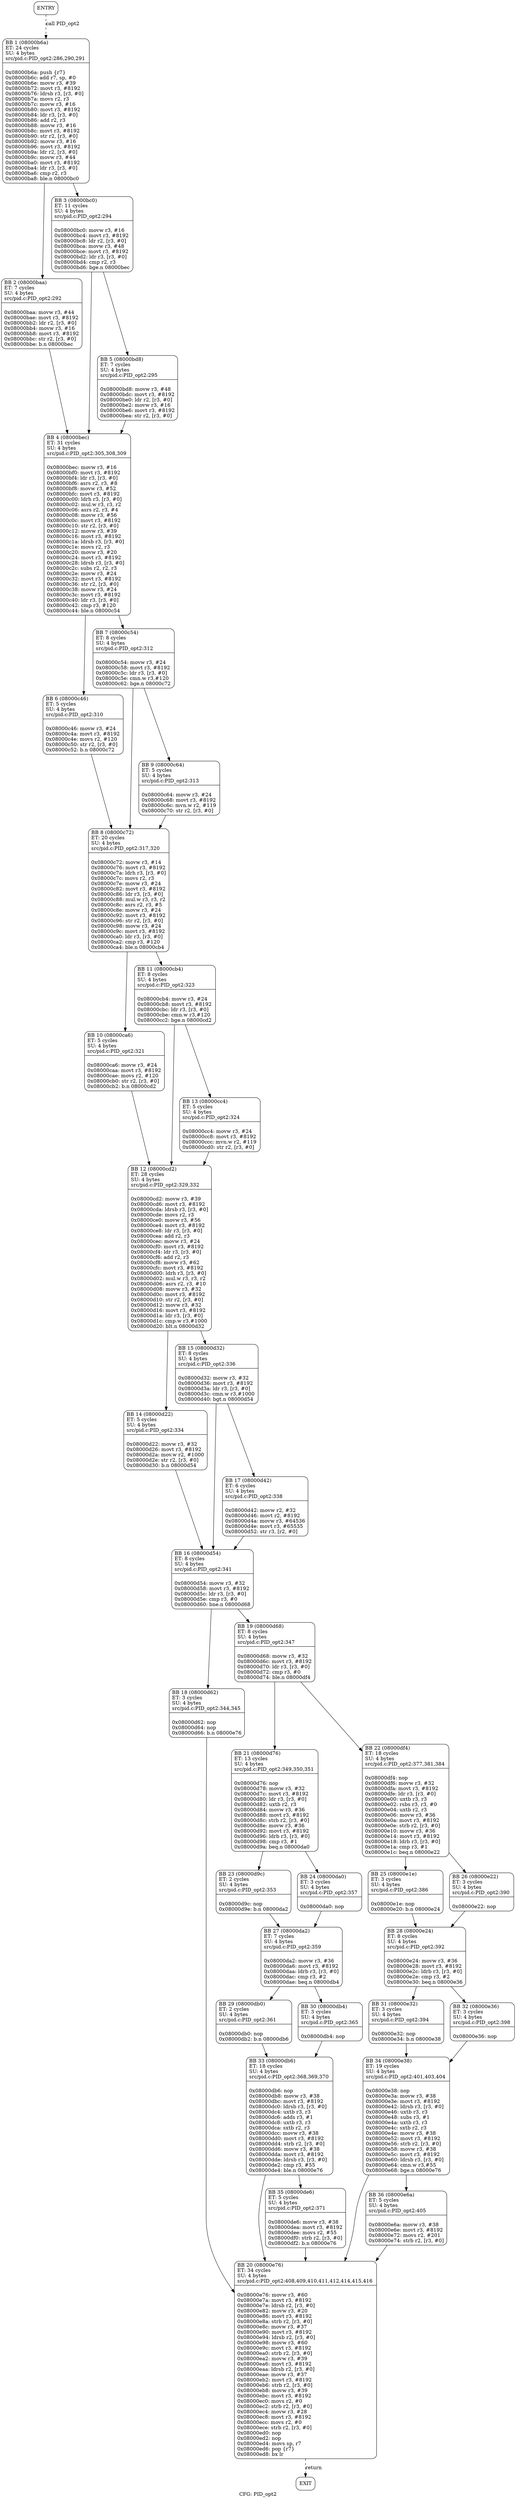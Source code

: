 digraph main {
	graph [bb="0,0,1354,7028",
		bgcolor="#ffffff",
		label="CFG: PID_opt2\l",
		lheight=0.21,
		lp="677,11.5",
		lwidth=1.51
	];
	node [label="\N"];
	Node0	 [bgcolor="#ffffff",
		height=0.51389,
		label="{ ENTRY}",
		pos="156,7009.5",
		shape=Mrecord,
		width=0.94444];
	Node1	 [bgcolor="#ffffff",
		height=5.6667,
		label="{ BB 1 (08000b6a)\lET: 24 cycles \lSU: 4 bytes \lsrc/pid.c:PID_opt2:286,290,291\l|\l0x08000b6a:  push \{r7\}\l0x08000b6c:  add r7, \
sp, #0\l0x08000b6e:  movw r3, #39\l0x08000b72:  movt r3, #8192\l0x08000b76:  ldrsb r3, [r3, #0]\l0x08000b7a:  movs r2, r3\l0x08000b7c:  \
movw r3, #16\l0x08000b80:  movt r3, #8192\l0x08000b84:  ldr r3, [r3, #0]\l0x08000b86:  add r2, r3\l0x08000b88:  movw r3, #16\l0x08000b8c:  \
movt r3, #8192\l0x08000b90:  str r2, [r3, #0]\l0x08000b92:  movw r3, #16\l0x08000b96:  movt r3, #8192\l0x08000b9a:  ldr r2, [r3, #\
0]\l0x08000b9c:  movw r3, #44\l0x08000ba0:  movt r3, #8192\l0x08000ba4:  ldr r3, [r3, #0]\l0x08000ba6:  cmp r2, r3\l0x08000ba8:  \
ble.n 08000bc0\l}",
		pos="156,6720",
		shape=Mrecord,
		width=3.4028];
	Node0 -> Node1	 [label="call PID_opt2\l\l",
		lp="204.5,6957.5",
		pos="e,156,6923.7 156,6991.4 156,6977.9 156,6957.6 156,6934",
		style=dashed];
	Node2	 [bgcolor="#ffffff",
		height=2.75,
		label="{ BB 2 (08000baa)\lET: 7 cycles\lSU: 4 bytes \lsrc/pid.c:PID_opt2:292\l|\l0x08000baa:  movw r3, #44\l0x08000bae:  movt r3, #8192\l0x08000bb2:  \
ldr r2, [r3, #0]\l0x08000bb4:  movw r3, #16\l0x08000bb8:  movt r3, #8192\l0x08000bbc:  str r2, [r3, #0]\l0x08000bbe:  b.n 08000bec\l}",
		pos="114,6149",
		shape=Mrecord,
		width=3.1667];
	Node1 -> Node2	 [pos="e,118.67,6247.6 136.04,6516.4 134.96,6503.8 133.94,6491.2 133,6479 127.34,6405.2 122.55,6322 119.19,6257.7"];
	Node3	 [bgcolor="#ffffff",
		height=2.9583,
		label="{ BB 3 (08000bc0)\lET: 11 cycles \lSU: 4 bytes \lsrc/pid.c:PID_opt2:294\l|\l0x08000bc0:  movw r3, #16\l0x08000bc4:  movt r3, #8192\l0x08000bc8:  \
ldr r2, [r3, #0]\l0x08000bca:  movw r3, #48\l0x08000bce:  movt r3, #8192\l0x08000bd2:  ldr r3, [r3, #0]\l0x08000bd4:  cmp r2, r3\l0x08000bd6:  \
bge.n 08000bec\l}",
		pos="257,6372.5",
		shape=Mrecord,
		width=3.1944];
	Node1 -> Node3	 [pos="e,226.26,6478.7 215.34,6516 218.08,6506.6 220.79,6497.4 223.43,6488.4"];
	Node4	 [bgcolor="#ffffff",
		height=7.125,
		label="{ BB 4 (08000bec)\lET: 31 cycles \lSU: 4 bytes \lsrc/pid.c:PID_opt2:305,308,309\l|\l0x08000bec:  movw r3, #16\l0x08000bf0:  movt \
r3, #8192\l0x08000bf4:  ldr r3, [r3, #0]\l0x08000bf6:  asrs r2, r3, #8\l0x08000bf8:  movw r3, #52\l0x08000bfc:  movt r3, #8192\l0x08000c00:  \
ldrh r3, [r3, #0]\l0x08000c02:  mul.w r3, r3, r2\l0x08000c06:  asrs r2, r3, #4\l0x08000c08:  movw r3, #56\l0x08000c0c:  movt r3, #\
8192\l0x08000c10:  str r2, [r3, #0]\l0x08000c12:  movw r3, #39\l0x08000c16:  movt r3, #8192\l0x08000c1a:  ldrsb r3, [r3, #0]\l0x08000c1e:  \
movs r2, r3\l0x08000c20:  movw r3, #20\l0x08000c24:  movt r3, #8192\l0x08000c28:  ldrsb r3, [r3, #0]\l0x08000c2c:  subs r2, r2, \
r3\l0x08000c2e:  movw r3, #24\l0x08000c32:  movt r3, #8192\l0x08000c36:  str r2, [r3, #0]\l0x08000c38:  movw r3, #24\l0x08000c3c:  \
movt r3, #8192\l0x08000c40:  ldr r3, [r3, #0]\l0x08000c42:  cmp r3, #120\l0x08000c44:  ble.n 08000c54\l}",
		pos="243,5555.5",
		shape=Mrecord,
		width=3.4028];
	Node2 -> Node4	 [pos="e,187.36,5811.6 135.3,6050.3 148.97,5987.7 167.43,5903 185.2,5821.5"];
	Node3 -> Node4	 [pos="e,247.38,5811.7 255.19,6266.2 253.27,6154.4 250.16,5973.4 247.56,5822.1"];
	Node5	 [bgcolor="#ffffff",
		height=2.5417,
		label="{ BB 5 (08000bd8)\lET: 7 cycles \lSU: 4 bytes \lsrc/pid.c:PID_opt2:295\l|\l0x08000bd8:  movw r3, #48\l0x08000bdc:  movt r3, #8192\l0x08000be0:  \
ldr r2, [r3, #0]\l0x08000be2:  movw r3, #16\l0x08000be6:  movt r3, #8192\l0x08000bea:  str r2, [r3, #0]\l}",
		pos="385,5940.5",
		shape=Mrecord,
		width=3.1528];
	Node3 -> Node5	 [pos="e,358.12,6031.8 288.31,6266.3 308.7,6197.8 335.14,6109 355.21,6041.6"];
	Node6	 [bgcolor="#ffffff",
		height=2.3333,
		label="{ BB 6 (08000c46)\lET: 5 cycles\lSU: 4 bytes \lsrc/pid.c:PID_opt2:310\l|\l0x08000c46:  movw r3, #24\l0x08000c4a:  movt r3, #8192\l0x08000c4e:  \
movs r2, #120\l0x08000c50:  str r2, [r3, #0]\l0x08000c52:  b.n 08000c72\l}",
		pos="231,4992",
		shape=Mrecord,
		width=3.1528];
	Node4 -> Node6	 [pos="e,232.77,5075.6 237.54,5299.2 235.92,5223.1 234.24,5144.5 232.99,5086"];
	Node7	 [bgcolor="#ffffff",
		height=2.3333,
		label="{ BB 7 (08000c54)\lET: 8 cycles \lSU: 4 bytes \lsrc/pid.c:PID_opt2:312\l|\l0x08000c54:  movw r3, #24\l0x08000c58:  movt r3, #8192\l0x08000c5c:  \
ldr r3, [r3, #0]\l0x08000c5e:  cmn.w r3,#120\l0x08000c62:  bge.n 08000c72\l}",
		pos="374,5178",
		shape=Mrecord,
		width=3.1944];
	Node4 -> Node7	 [pos="e,345.14,5261.7 332.01,5299.4 335.38,5289.7 338.66,5280.3 341.8,5271.3"];
	Node5 -> Node4	 [pos="e,337.67,5811.8 351.53,5849.2 348.24,5840.3 344.8,5831.1 341.25,5821.5"];
	Node8	 [bgcolor="#ffffff",
		height=4.8333,
		label="{ BB 8 (08000c72)\lET: 20 cycles \lSU: 4 bytes \lsrc/pid.c:PID_opt2:317,320\l|\l0x08000c72:  movw r3, #14\l0x08000c76:  movt r3, #\
8192\l0x08000c7a:  ldrh r3, [r3, #0]\l0x08000c7c:  movs r2, r3\l0x08000c7e:  movw r3, #24\l0x08000c82:  movt r3, #8192\l0x08000c86:  \
ldr r3, [r3, #0]\l0x08000c88:  mul.w r3, r3, r2\l0x08000c8c:  asrs r2, r3, #5\l0x08000c8e:  movw r3, #24\l0x08000c92:  movt r3, #\
8192\l0x08000c96:  str r2, [r3, #0]\l0x08000c98:  movw r3, #24\l0x08000c9c:  movt r3, #8192\l0x08000ca0:  ldr r3, [r3, #0]\l0x08000ca2:  \
cmp r3, #120\l0x08000ca4:  ble.n 08000cb4\l}",
		pos="360,4526",
		shape=Mrecord,
		width=3.1667];
	Node6 -> Node8	 [pos="e,311.97,4699.7 253.99,4908.3 269.35,4853.1 290.16,4778.2 309.29,4709.4"];
	Node7 -> Node8	 [pos="e,363.72,4699.6 372.22,5094.3 370.15,4998.1 366.66,4836 363.94,4709.7"];
	Node9	 [bgcolor="#ffffff",
		height=2.125,
		label="{ BB 9 (08000c64)\lET: 5 cycles \lSU: 4 bytes \lsrc/pid.c:PID_opt2:313\l|\l0x08000c64:  movw r3, #24\l0x08000c68:  movt r3, #8192\l0x08000c6c:  \
mvn.w r2, #119\l0x08000c70:  str r2, [r3, #0]\l}",
		pos="503,4813.5",
		shape=Mrecord,
		width=3.1806];
	Node7 -> Node9	 [pos="e,476.22,4889.8 403.43,5094.3 424.18,5036 451.88,4958.2 472.79,4899.4"];
	Node10	 [bgcolor="#ffffff",
		height=2.3333,
		label="{ BB 10 (08000ca6)\lET: 5 cycles\lSU: 4 bytes \lsrc/pid.c:PID_opt2:321\l|\l0x08000ca6:  movw r3, #24\l0x08000caa:  movt r3, #8192\l0x08000cae:  \
movs r2, #120\l0x08000cb0:  str r2, [r3, #0]\l0x08000cb2:  b.n 08000cd2\l}",
		pos="348,4045",
		shape=Mrecord,
		width=3.1389];
	Node8 -> Node10	 [pos="e,350.07,4128.5 355.68,4352.4 353.87,4280.3 351.84,4199.4 350.33,4138.8"];
	Node11	 [bgcolor="#ffffff",
		height=2.3333,
		label="{ BB 11 (08000cb4)\lET: 8 cycles \lSU: 4 bytes \lsrc/pid.c:PID_opt2:323\l|\l0x08000cb4:  movw r3, #24\l0x08000cb8:  movt r3, #8192\l0x08000cbc:  \
ldr r3, [r3, #0]\l0x08000cbe:  cmn.w r3,#120\l0x08000cc2:  bge.n 08000cd2\l}",
		pos="491,4231",
		shape=Mrecord,
		width=3.1806];
	Node8 -> Node11	 [pos="e,454.07,4314.6 437.15,4352.4 441.52,4342.7 445.83,4333 449.98,4323.8"];
	Node9 -> Node8	 [pos="e,446.42,4699.5 465.43,4737.5 460.84,4728.3 456,4718.7 451.03,4708.7"];
	Node12	 [bgcolor="#ffffff",
		height=6.5,
		label="{ BB 12 (08000cd2)\lET: 28 cycles \lSU: 4 bytes \lsrc/pid.c:PID_opt2:329,332\l|\l0x08000cd2:  movw r3, #39\l0x08000cd6:  movt r3, #\
8192\l0x08000cda:  ldrsb r3, [r3, #0]\l0x08000cde:  movs r2, r3\l0x08000ce0:  movw r3, #56\l0x08000ce4:  movt r3, #8192\l0x08000ce8:  \
ldr r3, [r3, #0]\l0x08000cea:  add r2, r3\l0x08000cec:  movw r3, #24\l0x08000cf0:  movt r3, #8192\l0x08000cf4:  ldr r3, [r3, #0]\l0x08000cf6:  \
add r2, r3\l0x08000cf8:  movw r3, #62\l0x08000cfc:  movt r3, #8192\l0x08000d00:  ldrh r3, [r3, #0]\l0x08000d02:  mul.w r3, r3, r2\l0x08000d06:  \
asrs r2, r3, #10\l0x08000d08:  movw r3, #32\l0x08000d0c:  movt r3, #8192\l0x08000d10:  str r2, [r3, #0]\l0x08000d12:  movw r3, #\
32\l0x08000d16:  movt r3, #8192\l0x08000d1a:  ldr r3, [r3, #0]\l0x08000d1c:  cmp.w r3,#1000\l0x08000d20:  blt.n 08000d32\l}",
		pos="476,3519",
		shape=Mrecord,
		width=3.2778];
	Node10 -> Node12	 [pos="e,419.14,3752.8 368.21,3961.3 381.37,3907.4 399.26,3834.2 416.69,3762.8"];
	Node11 -> Node12	 [pos="e,480.92,3752.8 489.25,4147.2 487.27,4053.5 483.96,3896.6 481.14,3763.2"];
	Node13	 [bgcolor="#ffffff",
		height=2.125,
		label="{ BB 13 (08000cc4)\lET: 5 cycles \lSU: 4 bytes \lsrc/pid.c:PID_opt2:324\l|\l0x08000cc4:  movw r3, #24\l0x08000cc8:  movt r3, #8192\l0x08000ccc:  \
mvn.w r2, #119\l0x08000cd0:  str r2, [r3, #0]\l}",
		pos="618,3866.5",
		shape=Mrecord,
		width=3.1667];
	Node11 -> Node13	 [pos="e,591.63,3942.8 519.98,4147.3 540.4,4089 567.67,4011.2 588.26,3952.4"];
	Node14	 [bgcolor="#ffffff",
		height=2.3333,
		label="{ BB 14 (08000d22)\lET: 5 cycles\lSU: 4 bytes \lsrc/pid.c:PID_opt2:334\l|\l0x08000d22:  movw r3, #32\l0x08000d26:  movt r3, #8192\l0x08000d2a:  \
mov.w r2, #1000\l0x08000d2e:  str r2, [r3, #0]\l0x08000d30:  b.n 08000d54\l}",
		pos="464,2978",
		shape=Mrecord,
		width=3.2778];
	Node12 -> Node14	 [pos="e,465.84,3061.8 470.82,3285.1 469.14,3209.9 467.38,3130.8 466.07,3071.8"];
	Node15	 [bgcolor="#ffffff",
		height=2.3333,
		label="{ BB 15 (08000d32)\lET: 8 cycles \lSU: 4 bytes \lsrc/pid.c:PID_opt2:336\l|\l0x08000d32:  movw r3, #32\l0x08000d36:  movt r3, #8192\l0x08000d3a:  \
ldr r3, [r3, #0]\l0x08000d3c:  cmn.w r3,#1000\l0x08000d40:  bgt.n 08000d54\l}",
		pos="609,3164",
		shape=Mrecord,
		width=3.25];
	Node12 -> Node15	 [pos="e,577.83,3247.7 563.6,3285.5 567.28,3275.7 570.87,3266.2 574.31,3257.1"];
	Node13 -> Node12	 [pos="e,571.62,3752.7 587.01,3790.1 583.36,3781.2 579.51,3771.8 575.5,3762.1"];
	Node16	 [bgcolor="#ffffff",
		height=2.3333,
		label="{ BB 16 (08000d54)\lET: 8 cycles \lSU: 4 bytes \lsrc/pid.c:PID_opt2:341\l|\l0x08000d54:  movw r3, #32\l0x08000d58:  movt r3, #8192\l0x08000d5c:  \
ldr r3, [r3, #0]\l0x08000d5e:  cmp r3, #0\l0x08000d60:  bne.n 08000d68\l}",
		pos="597,2587",
		shape=Mrecord,
		width=3.2083];
	Node14 -> Node16	 [pos="e,568.79,2670.5 492.37,2894 513.81,2831.3 543.24,2745.2 565.43,2680.3"];
	Node15 -> Node16	 [pos="e,598.72,2670.6 607.27,3080.3 605.06,2974.4 601.24,2791.3 598.94,2680.7"];
	Node17	 [bgcolor="#ffffff",
		height=2.3333,
		label="{ BB 17 (08000d42)\lET: 6 cycles \lSU: 4 bytes \lsrc/pid.c:PID_opt2:338\l|\l0x08000d42:  movw r2, #32\l0x08000d46:  movt r2, #8192\l0x08000d4a:  \
movw r3, #64536\l0x08000d4e:  movt r3, #65535\l0x08000d52:  str r3, [r2, #0]\l}",
		pos="746,2792",
		shape=Mrecord,
		width=3.3611];
	Node15 -> Node17	 [pos="e,715.4,2875.6 639.57,3080.4 661.02,3022.5 689.71,2945 711.9,2885.1"];
	Node18	 [bgcolor="#ffffff",
		height=1.9167,
		label="{ BB 18 (08000d62)\lET: 3 cycles\lSU: 4 bytes \lsrc/pid.c:PID_opt2:344,345\l|\l0x08000d62:  nop\l0x08000d64:  nop\l0x08000d66:  \
b.n 08000e76\l}",
		pos="516,2211",
		shape=Mrecord,
		width=2.9583];
	Node16 -> Node18	 [pos="e,530.65,2279.7 579.12,2503.5 565.3,2439.7 546.31,2351.9 532.78,2289.5"];
	Node19	 [bgcolor="#ffffff",
		height=2.3333,
		label="{ BB 19 (08000d68)\lET: 8 cycles \lSU: 4 bytes \lsrc/pid.c:PID_opt2:347\l|\l0x08000d68:  movw r3, #32\l0x08000d6c:  movt r3, #8192\l0x08000d70:  \
ldr r3, [r3, #0]\l0x08000d72:  cmp r3, #0\l0x08000d74:  ble.n 08000df4\l}",
		pos="766,2382",
		shape=Mrecord,
		width=3.1528];
	Node16 -> Node19	 [pos="e,697.05,2465.8 665.74,2503.4 673.89,2493.6 682.24,2483.6 690.47,2473.7"];
	Node17 -> Node16	 [pos="e,657.79,2670.8 685.4,2708.4 678.28,2698.7 671,2688.8 663.8,2679"];
	Node20	 [bgcolor="#ffffff",
		height=7.75,
		label="{ BB 20 (08000e76)\lET: 34 cycles \lSU: 4 bytes \lsrc/pid.c:PID_opt2:408,409,410,411,412,414,415,416\l|\l0x08000e76:  movw r3, #\
60\l0x08000e7a:  movt r3, #8192\l0x08000e7e:  ldrsb r2, [r3, #0]\l0x08000e82:  movw r3, #20\l0x08000e86:  movt r3, #8192\l0x08000e8a:  \
strb r2, [r3, #0]\l0x08000e8c:  movw r3, #37\l0x08000e90:  movt r3, #8192\l0x08000e94:  ldrsb r2, [r3, #0]\l0x08000e98:  movw r3, #\
60\l0x08000e9c:  movt r3, #8192\l0x08000ea0:  strb r2, [r3, #0]\l0x08000ea2:  movw r3, #39\l0x08000ea6:  movt r3, #8192\l0x08000eaa:  \
ldrsb r2, [r3, #0]\l0x08000eae:  movw r3, #37\l0x08000eb2:  movt r3, #8192\l0x08000eb6:  strb r2, [r3, #0]\l0x08000eb8:  movw r3, #\
39\l0x08000ebc:  movt r3, #8192\l0x08000ec0:  movs r2, #0\l0x08000ec2:  strb r2, [r3, #0]\l0x08000ec4:  movw r3, #28\l0x08000ec8:  \
movt r3, #8192\l0x08000ecc:  movs r2, #0\l0x08000ece:  strb r2, [r3, #0]\l0x08000ed0:  nop\l0x08000ed2:  nop\l0x08000ed4:  movs \
sp, r7\l0x08000ed6:  pop \{r7\}\l0x08000ed8:  bx lr\l}",
		pos="763,390",
		shape=Mrecord,
		width=5.5833];
	Node18 -> Node20	 [pos="e,561.96,579.73 507.16,2142.2 497.08,2058.9 482,1913.3 482,1788 482,1788 482,1788 482,789 482,716.19 513.77,647.35 555.94,588.04"];
	Node21	 [bgcolor="#ffffff",
		height=4,
		label="{ BB 21 (08000d76)\lET: 13 cycles\lSU: 4 bytes \lsrc/pid.c:PID_opt2:349,350,351\l|\l0x08000d76:  nop\l0x08000d78:  movw r3, #32\l0x08000d7c:  \
movt r3, #8192\l0x08000d80:  ldr r3, [r3, #0]\l0x08000d82:  uxtb r2, r3\l0x08000d84:  movw r3, #36\l0x08000d88:  movt r3, #8192\l0x08000d8c:  \
strb r2, [r3, #0]\l0x08000d8e:  movw r3, #36\l0x08000d92:  movt r3, #8192\l0x08000d96:  ldrb r3, [r3, #0]\l0x08000d98:  cmp r3, #\
1\l0x08000d9a:  beq.n 08000da0\l}",
		pos="766,1965",
		shape=Mrecord,
		width=3.4028];
	Node19 -> Node21	 [pos="e,766,2108.5 766,2298 766,2246.7 766,2179.3 766,2118.6"];
	Node22	 [bgcolor="#ffffff",
		height=4.4167,
		label="{ BB 22 (08000df4)\lET: 18 cycles \lSU: 4 bytes \lsrc/pid.c:PID_opt2:377,381,384\l|\l0x08000df4:  nop\l0x08000df6:  movw r3, #32\l0x08000dfa:  \
movt r3, #8192\l0x08000dfe:  ldr r3, [r3, #0]\l0x08000e00:  uxtb r3, r3\l0x08000e02:  rsbs r3, r3, #0\l0x08000e04:  uxtb r2, r3\l0x08000e06:  \
movw r3, #36\l0x08000e0a:  movt r3, #8192\l0x08000e0e:  strb r2, [r3, #0]\l0x08000e10:  movw r3, #36\l0x08000e14:  movt r3, #8192\l0x08000e18:  \
ldrb r3, [r3, #0]\l0x08000e1a:  cmp r3, #1\l0x08000e1c:  beq.n 08000e22\l}",
		pos="1046,1965",
		shape=Mrecord,
		width=3.4028];
	Node19 -> Node22	 [pos="e,939.68,2123.6 821.99,2298 854.08,2250.4 895.53,2189 934.02,2132"];
	Node37	 [bgcolor="#ffffff",
		height=0.51389,
		label="{ EXIT}",
		pos="763,41.5",
		shape=Mrecord,
		width=0.75];
	Node20 -> Node37	 [label="return\l",
		lp="786,85.5",
		pos="e,763,59.528 763,111.37 763,95.234 763,81.022 763,69.764",
		style=dashed];
	Node23	 [bgcolor="#ffffff",
		height=1.7083,
		label="{ BB 23 (08000d9c)\lET: 2 cycles\lSU: 4 bytes \lsrc/pid.c:PID_opt2:353\l|\l0x08000d9c:  nop\l0x08000d9e:  b.n 08000da2\l}",
		pos="616,1707.5",
		shape=Mrecord,
		width=2.9444];
	Node21 -> Node23	 [pos="e,651.29,1768.6 682.23,1821.3 673.31,1806.1 664.56,1791.2 656.49,1777.5"];
	Node24	 [bgcolor="#ffffff",
		height=1.5,
		label="{ BB 24 (08000da0)\lET: 3 cycles\lSU: 4 bytes \lsrc/pid.c:PID_opt2:357\l|\l0x08000da0:  nop\l}",
		pos="831,1707.5",
		shape=Mrecord,
		width=2.5278];
	Node21 -> Node24	 [pos="e,817.64,1761 802.3,1821.3 806.79,1803.7 811.17,1786.4 815.11,1770.9"];
	Node25	 [bgcolor="#ffffff",
		height=1.7083,
		label="{ BB 25 (08000e1e)\lET: 3 cycles \lSU: 4 bytes \lsrc/pid.c:PID_opt2:386\l|\l0x08000e1e:  nop\l0x08000e20:  b.n 08000e24\l}",
		pos="1046,1707.5",
		shape=Mrecord,
		width=2.9444];
	Node22 -> Node25	 [pos="e,1046,1768.5 1046,1806.2 1046,1796.7 1046,1787.4 1046,1778.6"];
	Node26	 [bgcolor="#ffffff",
		height=1.5,
		label="{ BB 26 (08000e22)\lET: 3 cycles\lSU: 4 bytes \lsrc/pid.c:PID_opt2:390\l|\l0x08000e22:  nop\l}",
		pos="1261,1707.5",
		shape=Mrecord,
		width=2.5278];
	Node22 -> Node26	 [pos="e,1216.7,1761.1 1168.6,1818.3 1183.2,1801 1197.4,1784.1 1210.2,1768.9"];
	Node27	 [bgcolor="#ffffff",
		height=2.3333,
		label="{ BB 27 (08000da2)\lET: 7 cycles\lSU: 4 bytes \lsrc/pid.c:PID_opt2:359\l|\l0x08000da2:  movw r3, #36\l0x08000da6:  movt r3, #8192\l0x08000daa:  \
ldrb r3, [r3, #0]\l0x08000dac:  cmp r3, #2\l0x08000dae:  beq.n 08000db4\l}",
		pos="698,1525",
		shape=Mrecord,
		width=3.1944];
	Node23 -> Node27	 [pos="e,660.45,1608.7 643.3,1646.4 647.47,1637.2 651.85,1627.6 656.24,1617.9"];
	Node24 -> Node27	 [pos="e,758.9,1608.6 792.17,1653.8 783.62,1642.2 774.32,1629.6 765.01,1616.9"];
	Node28	 [bgcolor="#ffffff",
		height=2.3333,
		label="{ BB 28 (08000e24)\lET: 8 cycles \lSU: 4 bytes \lsrc/pid.c:PID_opt2:392\l|\l0x08000e24:  movw r3, #36\l0x08000e28:  movt r3, #8192\l0x08000e2c:  \
ldrb r3, [r3, #0]\l0x08000e2e:  cmp r3, #2\l0x08000e30:  beq.n 08000e36\l}",
		pos="1128,1525",
		shape=Mrecord,
		width=3.1944];
	Node25 -> Node28	 [pos="e,1090.4,1608.7 1073.3,1646.4 1077.5,1637.2 1081.9,1627.6 1086.2,1617.9"];
	Node26 -> Node28	 [pos="e,1188.9,1608.6 1222.2,1653.8 1213.6,1642.2 1204.3,1629.6 1195,1616.9"];
	Node29	 [bgcolor="#ffffff",
		height=1.7083,
		label="{ BB 29 (08000db0)\lET: 2 cycles\lSU: 4 bytes \lsrc/pid.c:PID_opt2:361\l|\l0x08000db0:  nop\l0x08000db2:  b.n 08000db6\l}",
		pos="617,1342.5",
		shape=Mrecord,
		width=2.9722];
	Node27 -> Node29	 [pos="e,644,1403.7 660.94,1441.4 656.66,1431.9 652.33,1422.2 648.13,1412.9"];
	Node30	 [bgcolor="#ffffff",
		height=1.5,
		label="{ BB 30 (08000db4)\lET: 3 cycles\lSU: 4 bytes \lsrc/pid.c:PID_opt2:365\l|\l0x08000db4:  nop\l}",
		pos="833,1342.5",
		shape=Mrecord,
		width=2.5278];
	Node27 -> Node30	 [pos="e,793.66,1396.1 759.77,1441.4 769.14,1428.9 778.65,1416.2 787.58,1404.2"];
	Node31	 [bgcolor="#ffffff",
		height=1.7083,
		label="{ BB 31 (08000e32)\lET: 3 cycles \lSU: 4 bytes \lsrc/pid.c:PID_opt2:394\l|\l0x08000e32:  nop\l0x08000e34:  b.n 08000e38\l}",
		pos="1048,1342.5",
		shape=Mrecord,
		width=2.9444];
	Node28 -> Node31	 [pos="e,1074.7,1403.7 1091.4,1441.4 1087.2,1431.9 1082.9,1422.2 1078.8,1412.9"];
	Node32	 [bgcolor="#ffffff",
		height=1.5,
		label="{ BB 32 (08000e36)\lET: 3 cycles\lSU: 4 bytes \lsrc/pid.c:PID_opt2:398\l|\l0x08000e36:  nop\l}",
		pos="1263,1342.5",
		shape=Mrecord,
		width=2.5278];
	Node28 -> Node32	 [pos="e,1223.7,1396.1 1189.8,1441.4 1199.1,1428.9 1208.6,1416.2 1217.6,1404.2"];
	Node33	 [bgcolor="#ffffff",
		height=4.625,
		label="{ BB 33 (08000db6)\lET: 18 cycles\lSU: 4 bytes \lsrc/pid.c:PID_opt2:368,369,370\l|\l0x08000db6:  nop\l0x08000db8:  movw r3, #38\l0x08000dbc:  \
movt r3, #8192\l0x08000dc0:  ldrsb r3, [r3, #0]\l0x08000dc4:  uxtb r3, r3\l0x08000dc6:  adds r3, #1\l0x08000dc8:  uxtb r3, r3\l0x08000dca:  \
sxtb r2, r3\l0x08000dcc:  movw r3, #38\l0x08000dd0:  movt r3, #8192\l0x08000dd4:  strb r2, [r3, #0]\l0x08000dd6:  movw r3, #38\l0x08000dda:  \
movt r3, #8192\l0x08000dde:  ldrsb r3, [r3, #0]\l0x08000de2:  cmp r3, #55\l0x08000de4:  ble.n 08000e76\l}",
		pos="683,1077.5",
		shape=Mrecord,
		width=3.4028];
	Node29 -> Node33	 [pos="e,641.58,1243.6 632.06,1281.5 634.27,1272.7 636.64,1263.3 639.09,1253.5"];
	Node30 -> Node33	 [pos="e,777.2,1243.7 803.01,1288.9 796.68,1277.8 789.69,1265.6 782.34,1252.7"];
	Node34	 [bgcolor="#ffffff",
		height=4.625,
		label="{ BB 34 (08000e38)\lET: 19 cycles \lSU: 4 bytes \lsrc/pid.c:PID_opt2:401,403,404\l|\l0x08000e38:  nop\l0x08000e3a:  movw r3, #38\l0x08000e3e:  \
movt r3, #8192\l0x08000e42:  ldrsb r3, [r3, #0]\l0x08000e46:  uxtb r3, r3\l0x08000e48:  subs r3, #1\l0x08000e4a:  uxtb r3, r3\l0x08000e4c:  \
sxtb r2, r3\l0x08000e4e:  movw r3, #38\l0x08000e52:  movt r3, #8192\l0x08000e56:  strb r2, [r3, #0]\l0x08000e58:  movw r3, #38\l0x08000e5c:  \
movt r3, #8192\l0x08000e60:  ldrsb r3, [r3, #0]\l0x08000e64:  cmn.w r3,#55\l0x08000e68:  bge.n 08000e76\l}",
		pos="1048,1077.5",
		shape=Mrecord,
		width=3.4028];
	Node31 -> Node34	 [pos="e,1048,1243.6 1048,1281.5 1048,1272.8 1048,1263.4 1048,1253.8"];
	Node32 -> Node34	 [pos="e,1170.7,1228.6 1220,1288.9 1207.2,1273.2 1192.4,1255.2 1177.1,1236.4"];
	Node33 -> Node20	 [pos="e,649.27,668.51 645.88,911.44 643.93,898.82 642.26,886.23 641,874 633.38,799.72 627.28,779.4 641,706 642.7,696.9 644.66,687.72 646.83,\
678.51"];
	Node35	 [bgcolor="#ffffff",
		height=2.3333,
		label="{ BB 35 (08000de6)\lET: 5 cycles\lSU: 4 bytes \lsrc/pid.c:PID_opt2:371\l|\l0x08000de6:  movw r3, #38\l0x08000dea:  movt r3, #8192\l0x08000dee:  \
movs r2, #55\l0x08000df0:  strb r2, [r3, #0]\l0x08000df2:  b.n 08000e76\l}",
		pos="763,790",
		shape=Mrecord,
		width=3.1528];
	Node33 -> Node35	 [pos="e,739.85,873.61 729.3,911.25 731.97,901.74 734.6,892.37 737.13,883.31"];
	Node34 -> Node20	 [pos="e,874,668.92 941.98,911.27 935.79,898.88 930.05,886.38 925,874 896.07,803.02 908.67,779.22 886,706 883.2,696.95 880.26,687.78 877.21,\
678.56"];
	Node36	 [bgcolor="#ffffff",
		height=2.125,
		label="{ BB 36 (08000e6a)\lET: 5 cycles \lSU: 4 bytes \lsrc/pid.c:PID_opt2:405\l|\l0x08000e6a:  movw r3, #38\l0x08000e6e:  movt r3, #8192\l0x08000e72:  \
movs r2, #201\l0x08000e74:  strb r2, [r3, #0]\l}",
		pos="1048,790",
		shape=Mrecord,
		width=3.1806];
	Node34 -> Node36	 [pos="e,1048,866.16 1048,911.25 1048,899.26 1048,887.49 1048,876.28"];
	Node35 -> Node20	 [pos="e,763,668.66 763,706.05 763,697.34 763,688.18 763,678.68"];
	Node36 -> Node20	 [pos="e,961.81,668.63 994.06,713.67 985.84,702.19 976.97,689.81 967.66,676.81"];
}
